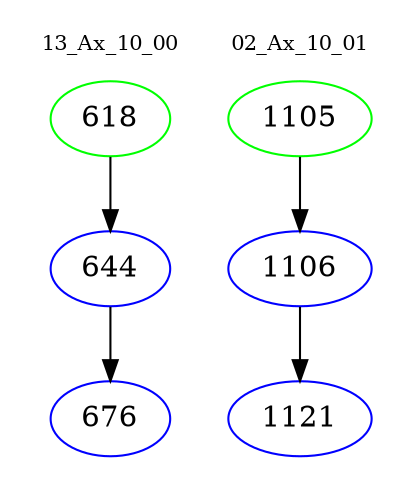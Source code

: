 digraph{
subgraph cluster_0 {
color = white
label = "13_Ax_10_00";
fontsize=10;
T0_618 [label="618", color="green"]
T0_618 -> T0_644 [color="black"]
T0_644 [label="644", color="blue"]
T0_644 -> T0_676 [color="black"]
T0_676 [label="676", color="blue"]
}
subgraph cluster_1 {
color = white
label = "02_Ax_10_01";
fontsize=10;
T1_1105 [label="1105", color="green"]
T1_1105 -> T1_1106 [color="black"]
T1_1106 [label="1106", color="blue"]
T1_1106 -> T1_1121 [color="black"]
T1_1121 [label="1121", color="blue"]
}
}
